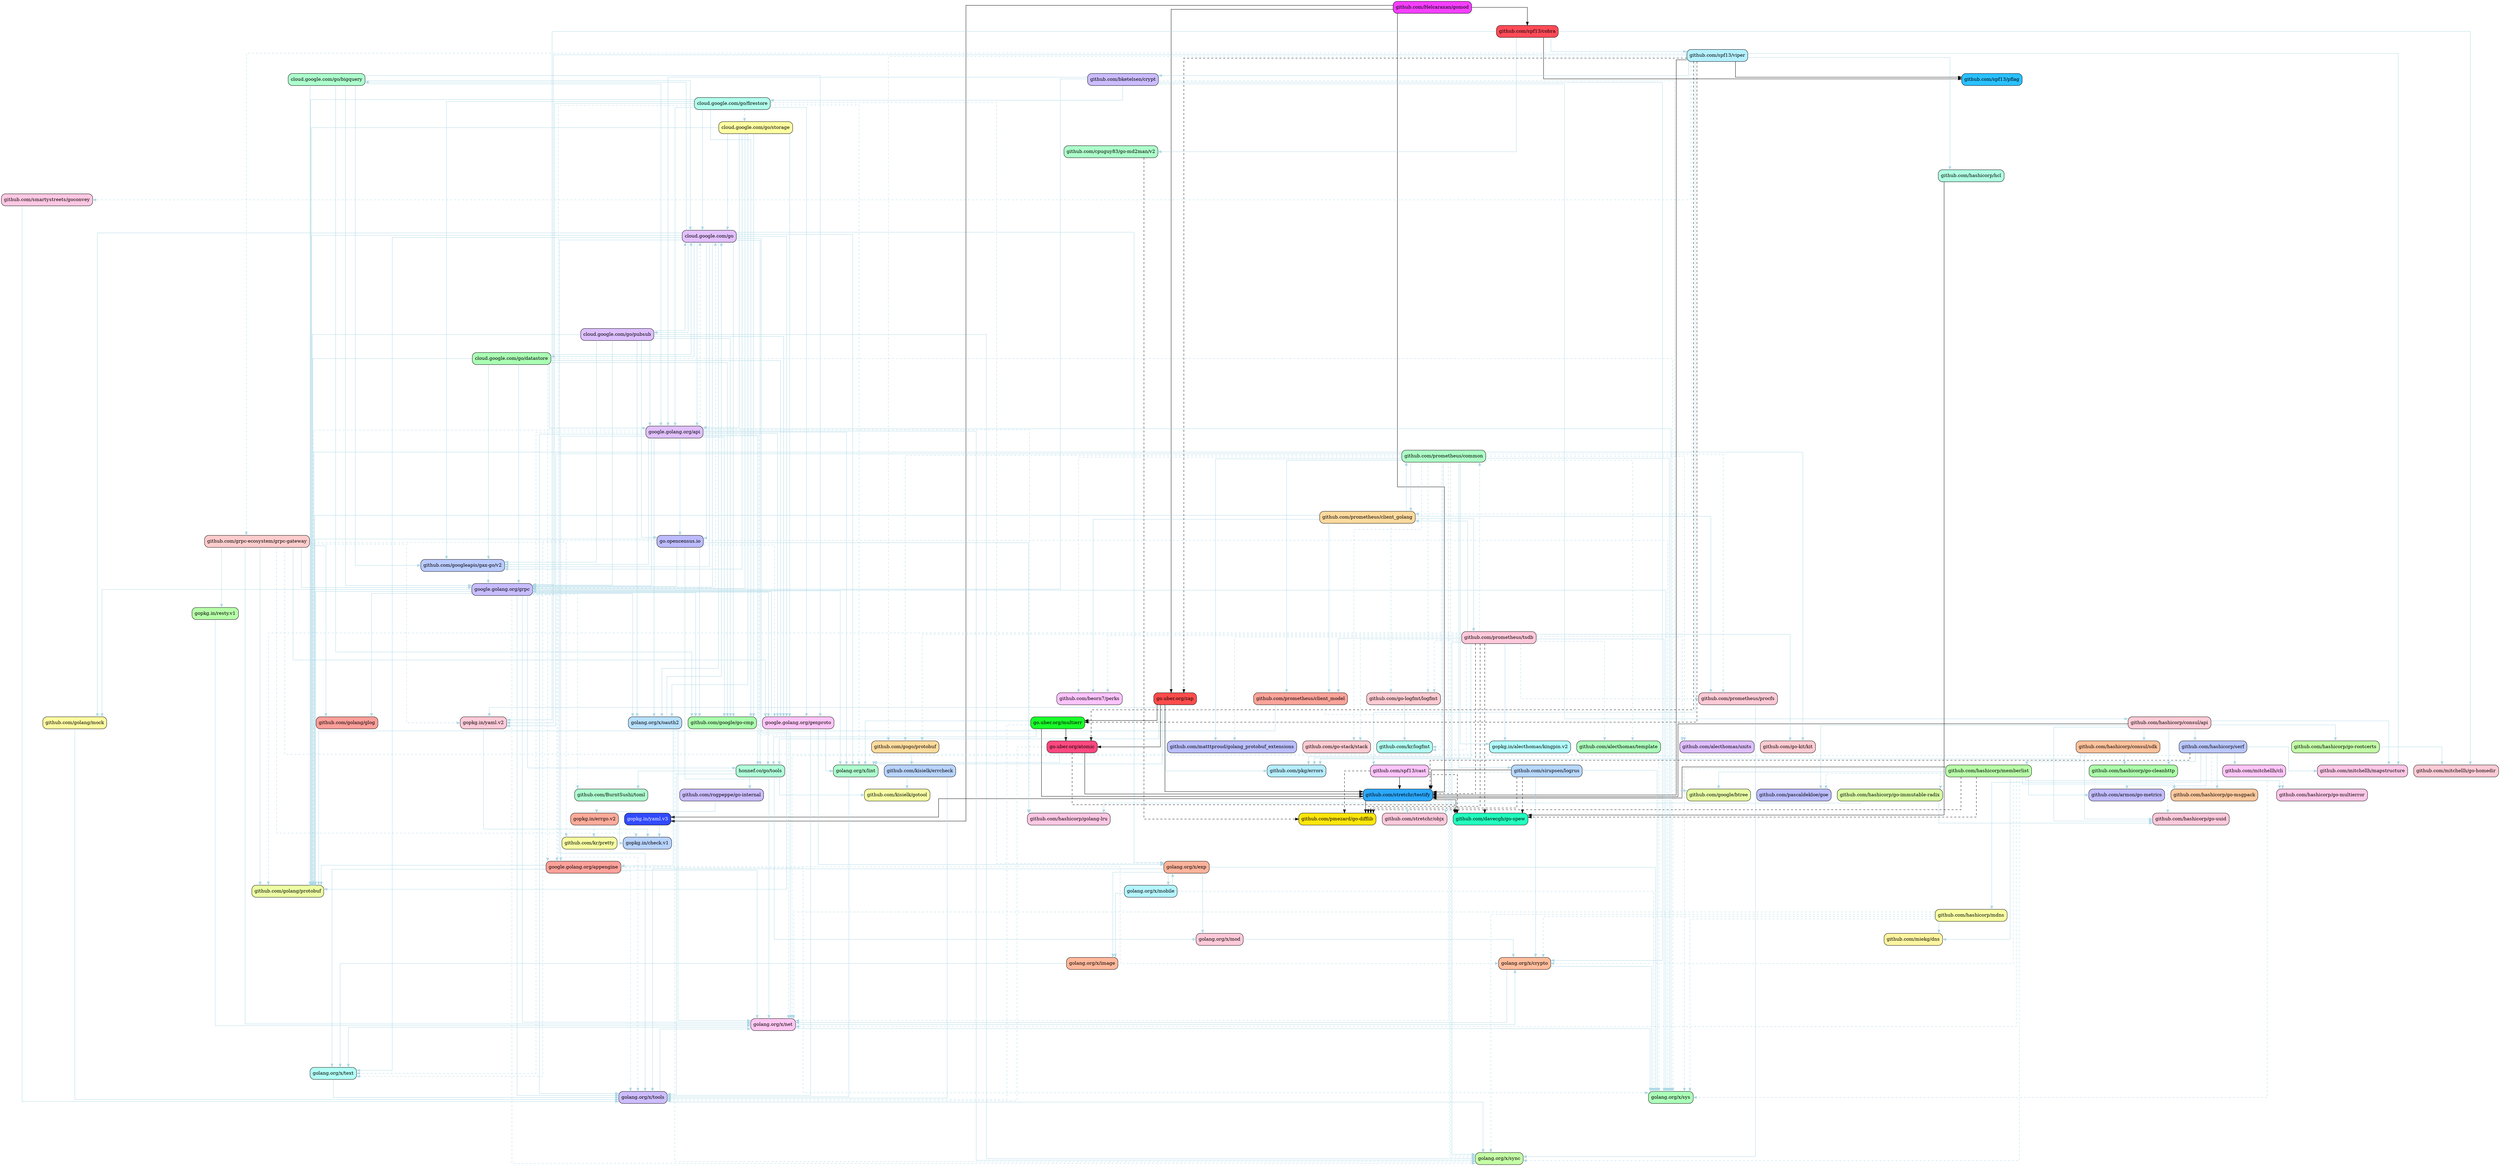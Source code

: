 strict digraph {
  node [shape=box,style="rounded,filled"]
  start=0
  splines=ortho
  "cloud.google.com/go/bigquery" [fontcolor="0.000 0.000 0.000",fillcolor="0.400 0.320 1.000"]
  "cloud.google.com/go/datastore" [fontcolor="0.000 0.000 0.000",fillcolor="0.353 0.329 1.000"]
  "cloud.google.com/go/firestore" [fontcolor="0.000 0.000 0.000",fillcolor="0.459 0.308 1.000"]
  "cloud.google.com/go/pubsub" [fontcolor="0.000 0.000 0.000",fillcolor="0.745 0.251 1.000"]
  "cloud.google.com/go/storage" [fontcolor="0.000 0.000 0.000",fillcolor="0.165 0.367 1.000"]
  "cloud.google.com/go" [fontcolor="0.000 0.000 0.000",fillcolor="0.761 0.248 1.000"]
  "github.com/BurntSushi/toml" [fontcolor="0.000 0.000 0.000",fillcolor="0.404 0.319 1.000"]
  "github.com/Helcaraxan/gomod" [fontcolor="0.000 0.000 0.000",fillcolor="0.824 0.753 1.000"]
  "github.com/alecthomas/template" [fontcolor="0.000 0.000 0.000",fillcolor="0.365 0.327 1.000"]
  "github.com/alecthomas/units" [fontcolor="0.000 0.000 0.000",fillcolor="0.749 0.250 1.000"]
  "github.com/armon/go-metrics" [fontcolor="0.000 0.000 0.000",fillcolor="0.678 0.264 1.000"]
  "github.com/beorn7/perks" [fontcolor="0.000 0.000 0.000",fillcolor="0.835 0.233 1.000"]
  "github.com/bketelsen/crypt" [fontcolor="0.000 0.000 0.000",fillcolor="0.702 0.260 1.000"]
  "github.com/cpuguy83/go-md2man/v2" [fontcolor="0.000 0.000 0.000",fillcolor="0.392 0.322 1.000"]
  "github.com/davecgh/go-spew" [fontcolor="0.000 0.000 0.000",fillcolor="0.451 0.865 1.000"]
  "github.com/go-kit/kit" [fontcolor="0.000 0.000 0.000",fillcolor="0.980 0.204 1.000"]
  "github.com/go-logfmt/logfmt" [fontcolor="0.000 0.000 0.000",fillcolor="0.980 0.204 1.000"]
  "github.com/go-stack/stack" [fontcolor="0.000 0.000 0.000",fillcolor="0.980 0.204 1.000"]
  "github.com/gogo/protobuf" [fontcolor="0.000 0.000 0.000",fillcolor="0.106 0.379 1.000"]
  "github.com/golang/glog" [fontcolor="0.000 0.000 0.000",fillcolor="0.008 0.398 1.000"]
  "github.com/golang/mock" [fontcolor="0.000 0.000 0.000",fillcolor="0.161 0.368 1.000"]
  "github.com/golang/protobuf" [fontcolor="0.000 0.000 0.000",fillcolor="0.200 0.360 1.000"]
  "github.com/google/btree" [fontcolor="0.000 0.000 0.000",fillcolor="0.212 0.358 1.000"]
  "github.com/google/go-cmp" [fontcolor="0.000 0.000 0.000",fillcolor="0.337 0.333 1.000"]
  "github.com/googleapis/gax-go/v2" [fontcolor="0.000 0.000 0.000",fillcolor="0.627 0.275 1.000"]
  "github.com/grpc-ecosystem/grpc-gateway" [fontcolor="0.000 0.000 0.000",fillcolor="0.996 0.201 1.000"]
  "github.com/hashicorp/consul/api" [fontcolor="0.000 0.000 0.000",fillcolor="0.965 0.207 1.000"]
  "github.com/hashicorp/consul/sdk" [fontcolor="0.000 0.000 0.000",fillcolor="0.063 0.387 1.000"]
  "github.com/hashicorp/go-cleanhttp" [fontcolor="0.000 0.000 0.000",fillcolor="0.329 0.334 1.000"]
  "github.com/hashicorp/go-immutable-radix" [fontcolor="0.000 0.000 0.000",fillcolor="0.235 0.353 1.000"]
  "github.com/hashicorp/go-msgpack" [fontcolor="0.000 0.000 0.000",fillcolor="0.075 0.385 1.000"]
  "github.com/hashicorp/go-multierror" [fontcolor="0.000 0.000 0.000",fillcolor="0.902 0.220 1.000"]
  "github.com/hashicorp/go-rootcerts" [fontcolor="0.000 0.000 0.000",fillcolor="0.282 0.344 1.000"]
  "github.com/hashicorp/go-uuid" [fontcolor="0.000 0.000 0.000",fillcolor="0.941 0.212 1.000"]
  "github.com/hashicorp/golang-lru" [fontcolor="0.000 0.000 0.000",fillcolor="0.914 0.217 1.000"]
  "github.com/hashicorp/hcl" [fontcolor="0.000 0.000 0.000",fillcolor="0.439 0.312 1.000"]
  "github.com/hashicorp/mdns" [fontcolor="0.000 0.000 0.000",fillcolor="0.180 0.364 1.000"]
  "github.com/hashicorp/memberlist" [fontcolor="0.000 0.000 0.000",fillcolor="0.302 0.340 1.000"]
  "github.com/hashicorp/serf" [fontcolor="0.000 0.000 0.000",fillcolor="0.635 0.273 1.000"]
  "github.com/kisielk/errcheck" [fontcolor="0.000 0.000 0.000",fillcolor="0.600 0.280 1.000"]
  "github.com/kisielk/gotool" [fontcolor="0.000 0.000 0.000",fillcolor="0.184 0.363 1.000"]
  "github.com/kr/logfmt" [fontcolor="0.000 0.000 0.000",fillcolor="0.471 0.306 1.000"]
  "github.com/kr/pretty" [fontcolor="0.000 0.000 0.000",fillcolor="0.180 0.364 1.000"]
  "github.com/matttproud/golang_protobuf_extensions" [fontcolor="0.000 0.000 0.000",fillcolor="0.655 0.269 1.000"]
  "github.com/miekg/dns" [fontcolor="0.000 0.000 0.000",fillcolor="0.149 0.370 1.000"]
  "github.com/mitchellh/cli" [fontcolor="0.000 0.000 0.000",fillcolor="0.859 0.228 1.000"]
  "github.com/mitchellh/go-homedir" [fontcolor="0.000 0.000 0.000",fillcolor="0.965 0.207 1.000"]
  "github.com/mitchellh/mapstructure" [fontcolor="0.000 0.000 0.000",fillcolor="0.906 0.219 1.000"]
  "github.com/pascaldekloe/goe" [fontcolor="0.000 0.000 0.000",fillcolor="0.663 0.267 1.000"]
  "github.com/pkg/errors" [fontcolor="0.000 0.000 0.000",fillcolor="0.541 0.292 1.000"]
  "github.com/pmezard/go-difflib" [fontcolor="0.000 0.000 0.000",fillcolor="0.149 0.955 1.000"]
  "github.com/prometheus/client_golang" [fontcolor="0.000 0.000 0.000",fillcolor="0.102 0.380 1.000"]
  "github.com/prometheus/client_model" [fontcolor="0.000 0.000 0.000",fillcolor="0.016 0.397 1.000"]
  "github.com/prometheus/common" [fontcolor="0.000 0.000 0.000",fillcolor="0.384 0.323 1.000"]
  "github.com/prometheus/procfs" [fontcolor="0.000 0.000 0.000",fillcolor="0.961 0.208 1.000"]
  "github.com/prometheus/tsdb" [fontcolor="0.000 0.000 0.000",fillcolor="0.945 0.211 1.000"]
  "github.com/rogpeppe/go-internal" [fontcolor="0.000 0.000 0.000",fillcolor="0.702 0.260 1.000"]
  "github.com/sirupsen/logrus" [fontcolor="0.000 0.000 0.000",fillcolor="0.592 0.282 1.000"]
  "github.com/smartystreets/goconvey" [fontcolor="0.000 0.000 0.000",fillcolor="0.918 0.216 1.000"]
  "github.com/spf13/cast" [fontcolor="0.000 0.000 0.000",fillcolor="0.843 0.231 1.000"]
  "github.com/spf13/cobra" [fontcolor="0.000 0.000 0.000",fillcolor="0.988 0.704 1.000"]
  "github.com/spf13/pflag" [fontcolor="0.000 0.000 0.000",fillcolor="0.549 0.835 1.000"]
  "github.com/spf13/viper" [fontcolor="0.000 0.000 0.000",fillcolor="0.533 0.293 1.000"]
  "github.com/stretchr/objx" [fontcolor="0.000 0.000 0.000",fillcolor="0.941 0.212 1.000"]
  "github.com/stretchr/testify" [fontcolor="0.000 0.000 0.000",fillcolor="0.569 0.829 1.000"]
  "go.opencensus.io" [fontcolor="0.000 0.000 0.000",fillcolor="0.671 0.266 1.000"]
  "go.uber.org/atomic" [fontcolor="0.000 0.000 0.000",fillcolor="0.949 0.715 1.000"]
  "go.uber.org/multierr" [fontcolor="0.000 0.000 0.000",fillcolor="0.345 0.896 1.000"]
  "go.uber.org/zap" [fontcolor="0.000 0.000 0.000",fillcolor="1.000 0.700 1.000"]
  "golang.org/x/crypto" [fontcolor="0.000 0.000 0.000",fillcolor="0.055 0.389 1.000"]
  "golang.org/x/exp" [fontcolor="0.000 0.000 0.000",fillcolor="0.039 0.392 1.000"]
  "golang.org/x/image" [fontcolor="0.000 0.000 0.000",fillcolor="0.047 0.391 1.000"]
  "golang.org/x/lint" [fontcolor="0.000 0.000 0.000",fillcolor="0.400 0.320 1.000"]
  "golang.org/x/mobile" [fontcolor="0.000 0.000 0.000",fillcolor="0.522 0.296 1.000"]
  "golang.org/x/mod" [fontcolor="0.000 0.000 0.000",fillcolor="0.949 0.210 1.000"]
  "golang.org/x/net" [fontcolor="0.000 0.000 0.000",fillcolor="0.871 0.226 1.000"]
  "golang.org/x/oauth2" [fontcolor="0.000 0.000 0.000",fillcolor="0.573 0.285 1.000"]
  "golang.org/x/sync" [fontcolor="0.000 0.000 0.000",fillcolor="0.278 0.344 1.000"]
  "golang.org/x/sys" [fontcolor="0.000 0.000 0.000",fillcolor="0.361 0.328 1.000"]
  "golang.org/x/text" [fontcolor="0.000 0.000 0.000",fillcolor="0.478 0.304 1.000"]
  "golang.org/x/tools" [fontcolor="0.000 0.000 0.000",fillcolor="0.706 0.259 1.000"]
  "google.golang.org/api" [fontcolor="0.000 0.000 0.000",fillcolor="0.753 0.249 1.000"]
  "google.golang.org/appengine" [fontcolor="0.000 0.000 0.000",fillcolor="0.012 0.398 1.000"]
  "google.golang.org/genproto" [fontcolor="0.000 0.000 0.000",fillcolor="0.855 0.229 1.000"]
  "google.golang.org/grpc" [fontcolor="0.000 0.000 0.000",fillcolor="0.694 0.261 1.000"]
  "gopkg.in/alecthomas/kingpin.v2" [fontcolor="0.000 0.000 0.000",fillcolor="0.498 0.300 1.000"]
  "gopkg.in/check.v1" [fontcolor="0.000 0.000 0.000",fillcolor="0.604 0.279 1.000"]
  "gopkg.in/errgo.v2" [fontcolor="0.000 0.000 0.000",fillcolor="0.027 0.395 1.000"]
  "gopkg.in/resty.v1" [fontcolor="0.000 0.000 0.000",fillcolor="0.306 0.339 1.000"]
  "gopkg.in/yaml.v2" [fontcolor="0.000 0.000 0.000",fillcolor="0.957 0.209 1.000"]
  "gopkg.in/yaml.v3" [fontcolor="0.000 0.000 1.000",fillcolor="0.647 0.806 1.000"]
  "honnef.co/go/tools" [fontcolor="0.000 0.000 0.000",fillcolor="0.420 0.316 1.000"]
  "cloud.google.com/go" -> "cloud.google.com/go/bigquery" [minlen=7,color=lightblue]
  "cloud.google.com/go" -> "cloud.google.com/go/datastore" [minlen=7,color=lightblue]
  "cloud.google.com/go" -> "cloud.google.com/go/pubsub" [minlen=7,color=lightblue]
  "cloud.google.com/go" -> "github.com/golang/mock" [minlen=7,color=lightblue]
  "cloud.google.com/go" -> "github.com/golang/protobuf" [minlen=5,color=lightblue]
  "cloud.google.com/go" -> "github.com/google/go-cmp" [minlen=7,color=lightblue]
  "cloud.google.com/go" -> "github.com/googleapis/gax-go/v2" [minlen=7,color=lightblue]
  "cloud.google.com/go" -> "go.opencensus.io" [minlen=6,color=lightblue]
  "cloud.google.com/go" -> "golang.org/x/exp" [minlen=8,color=lightblue]
  "cloud.google.com/go" -> "golang.org/x/lint" [minlen=6,color=lightblue]
  "cloud.google.com/go" -> "golang.org/x/net" [minlen=6,color=lightblue]
  "cloud.google.com/go" -> "golang.org/x/oauth2" [minlen=6,color=lightblue]
  "cloud.google.com/go" -> "golang.org/x/text" [minlen=5,color=lightblue]
  "cloud.google.com/go" -> "golang.org/x/tools" [minlen=7,color=lightblue]
  "cloud.google.com/go" -> "google.golang.org/api" [minlen=6,color=lightblue]
  "cloud.google.com/go" -> "google.golang.org/genproto" [minlen=7,color=lightblue]
  "cloud.google.com/go" -> "google.golang.org/grpc" [minlen=6,color=lightblue]
  "cloud.google.com/go" -> "honnef.co/go/tools" [minlen=6,color=lightblue]
  "cloud.google.com/go/bigquery" -> "cloud.google.com/go" [minlen=5,color=lightblue]
  "cloud.google.com/go/bigquery" -> "github.com/golang/protobuf" [minlen=6,color=lightblue]
  "cloud.google.com/go/bigquery" -> "github.com/google/go-cmp" [minlen=6,color=lightblue]
  "cloud.google.com/go/bigquery" -> "github.com/googleapis/gax-go/v2" [minlen=6,color=lightblue]
  "cloud.google.com/go/bigquery" -> "google.golang.org/api" [minlen=5,color=lightblue]
  "cloud.google.com/go/bigquery" -> "google.golang.org/genproto" [minlen=6,color=lightblue]
  "cloud.google.com/go/bigquery" -> "google.golang.org/grpc" [minlen=5,color=lightblue]
  "cloud.google.com/go/datastore" -> "cloud.google.com/go" [minlen=5,color=lightblue]
  "cloud.google.com/go/datastore" -> "github.com/golang/protobuf" [minlen=6,color=lightblue]
  "cloud.google.com/go/datastore" -> "github.com/google/go-cmp" [minlen=6,color=lightblue]
  "cloud.google.com/go/datastore" -> "github.com/googleapis/gax-go/v2" [minlen=6,color=lightblue]
  "cloud.google.com/go/datastore" -> "golang.org/x/sys" [minlen=8,style=dashed,color=lightblue]
  "cloud.google.com/go/datastore" -> "google.golang.org/api" [minlen=5,color=lightblue]
  "cloud.google.com/go/datastore" -> "google.golang.org/appengine" [minlen=7,style=dashed,color=lightblue]
  "cloud.google.com/go/datastore" -> "google.golang.org/genproto" [minlen=6,color=lightblue]
  "cloud.google.com/go/datastore" -> "google.golang.org/grpc" [minlen=5,color=lightblue]
  "cloud.google.com/go/firestore" -> "cloud.google.com/go" [minlen=6,color=lightblue]
  "cloud.google.com/go/firestore" -> "cloud.google.com/go/storage" [style=dashed,color=lightblue]
  "cloud.google.com/go/firestore" -> "github.com/golang/protobuf" [minlen=6,color=lightblue]
  "cloud.google.com/go/firestore" -> "github.com/google/go-cmp" [minlen=6,color=lightblue]
  "cloud.google.com/go/firestore" -> "github.com/googleapis/gax-go/v2" [minlen=6,color=lightblue]
  "cloud.google.com/go/firestore" -> "golang.org/x/exp" [minlen=7,style=dashed,color=lightblue]
  "cloud.google.com/go/firestore" -> "golang.org/x/lint" [minlen=5,style=dashed,color=lightblue]
  "cloud.google.com/go/firestore" -> "golang.org/x/tools" [minlen=8,style=dashed,color=lightblue]
  "cloud.google.com/go/firestore" -> "google.golang.org/api" [minlen=5,color=lightblue]
  "cloud.google.com/go/firestore" -> "google.golang.org/genproto" [minlen=6,color=lightblue]
  "cloud.google.com/go/firestore" -> "google.golang.org/grpc" [minlen=5,color=lightblue]
  "cloud.google.com/go/pubsub" -> "cloud.google.com/go" [minlen=5,color=lightblue]
  "cloud.google.com/go/pubsub" -> "github.com/golang/protobuf" [minlen=6,color=lightblue]
  "cloud.google.com/go/pubsub" -> "github.com/google/go-cmp" [minlen=7,color=lightblue]
  "cloud.google.com/go/pubsub" -> "github.com/googleapis/gax-go/v2" [minlen=7,color=lightblue]
  "cloud.google.com/go/pubsub" -> "go.opencensus.io" [minlen=6,color=lightblue]
  "cloud.google.com/go/pubsub" -> "golang.org/x/oauth2" [minlen=7,color=lightblue]
  "cloud.google.com/go/pubsub" -> "golang.org/x/sync" [minlen=6,color=lightblue]
  "cloud.google.com/go/pubsub" -> "google.golang.org/api" [minlen=6,color=lightblue]
  "cloud.google.com/go/pubsub" -> "google.golang.org/genproto" [minlen=7,color=lightblue]
  "cloud.google.com/go/pubsub" -> "google.golang.org/grpc" [minlen=6,color=lightblue]
  "cloud.google.com/go/storage" -> "cloud.google.com/go" [minlen=5,color=lightblue]
  "cloud.google.com/go/storage" -> "github.com/golang/protobuf" [minlen=6,color=lightblue]
  "cloud.google.com/go/storage" -> "github.com/google/go-cmp" [minlen=7,color=lightblue]
  "cloud.google.com/go/storage" -> "github.com/googleapis/gax-go/v2" [minlen=6,color=lightblue]
  "cloud.google.com/go/storage" -> "golang.org/x/oauth2" [minlen=7,color=lightblue]
  "cloud.google.com/go/storage" -> "google.golang.org/api" [minlen=5,color=lightblue]
  "cloud.google.com/go/storage" -> "google.golang.org/genproto" [minlen=7,color=lightblue]
  "cloud.google.com/go/storage" -> "google.golang.org/grpc" [minlen=6,color=lightblue]
  "github.com/Helcaraxan/gomod" -> "github.com/spf13/cobra"
  "github.com/Helcaraxan/gomod" -> "github.com/stretchr/testify" [minlen=4]
  "github.com/Helcaraxan/gomod" -> "go.uber.org/zap" [minlen=3]
  "github.com/Helcaraxan/gomod" -> "gopkg.in/yaml.v3" [minlen=5]
  "github.com/bketelsen/crypt" -> "cloud.google.com/go/firestore" [color=lightblue]
  "github.com/bketelsen/crypt" -> "github.com/google/btree" [minlen=4,style=dashed,color=lightblue]
  "github.com/bketelsen/crypt" -> "github.com/hashicorp/consul/api" [color=lightblue]
  "github.com/bketelsen/crypt" -> "golang.org/x/crypto" [minlen=8,color=lightblue]
  "github.com/bketelsen/crypt" -> "google.golang.org/api" [minlen=4,color=lightblue]
  "github.com/bketelsen/crypt" -> "google.golang.org/grpc" [minlen=5,color=lightblue]
  "github.com/cpuguy83/go-md2man/v2" -> "github.com/pmezard/go-difflib" [style=dashed]
  "github.com/go-logfmt/logfmt" -> "github.com/kr/logfmt" [color=lightblue]
  "github.com/gogo/protobuf" -> "github.com/kisielk/errcheck" [color=lightblue]
  "github.com/golang/mock" -> "golang.org/x/tools" [color=lightblue]
  "github.com/googleapis/gax-go/v2" -> "google.golang.org/grpc" [color=lightblue]
  "github.com/grpc-ecosystem/grpc-gateway" -> "github.com/golang/glog" [minlen=3,color=lightblue]
  "github.com/grpc-ecosystem/grpc-gateway" -> "github.com/golang/protobuf" [minlen=3,color=lightblue]
  "github.com/grpc-ecosystem/grpc-gateway" -> "github.com/kr/pretty" [minlen=6,style=dashed,color=lightblue]
  "github.com/grpc-ecosystem/grpc-gateway" -> "golang.org/x/net" [minlen=3,color=lightblue]
  "github.com/grpc-ecosystem/grpc-gateway" -> "golang.org/x/sys" [minlen=3,style=dashed,color=lightblue]
  "github.com/grpc-ecosystem/grpc-gateway" -> "google.golang.org/genproto" [minlen=2,color=lightblue]
  "github.com/grpc-ecosystem/grpc-gateway" -> "google.golang.org/grpc" [minlen=2,color=lightblue]
  "github.com/grpc-ecosystem/grpc-gateway" -> "gopkg.in/check.v1" [minlen=6,style=dashed,color=lightblue]
  "github.com/grpc-ecosystem/grpc-gateway" -> "gopkg.in/resty.v1" [color=lightblue]
  "github.com/grpc-ecosystem/grpc-gateway" -> "gopkg.in/yaml.v2" [style=dashed,color=lightblue]
  "github.com/hashicorp/consul/api" -> "github.com/hashicorp/consul/sdk" [color=lightblue]
  "github.com/hashicorp/consul/api" -> "github.com/hashicorp/go-cleanhttp" [minlen=2,color=lightblue]
  "github.com/hashicorp/consul/api" -> "github.com/hashicorp/go-rootcerts" [color=lightblue]
  "github.com/hashicorp/consul/api" -> "github.com/hashicorp/go-uuid" [minlen=2,color=lightblue]
  "github.com/hashicorp/consul/api" -> "github.com/hashicorp/serf" [color=lightblue]
  "github.com/hashicorp/consul/api" -> "github.com/mitchellh/mapstructure" [minlen=2,color=lightblue]
  "github.com/hashicorp/consul/api" -> "github.com/pascaldekloe/goe" [minlen=3,color=lightblue]
  "github.com/hashicorp/consul/api" -> "github.com/stretchr/testify" [minlen=2]
  "github.com/hashicorp/consul/sdk" -> "github.com/hashicorp/go-cleanhttp" [color=lightblue]
  "github.com/hashicorp/consul/sdk" -> "github.com/hashicorp/go-uuid" [color=lightblue]
  "github.com/hashicorp/consul/sdk" -> "github.com/pkg/errors" [color=lightblue]
  "github.com/hashicorp/go-immutable-radix" -> "github.com/hashicorp/go-uuid" [color=lightblue]
  "github.com/hashicorp/go-immutable-radix" -> "github.com/hashicorp/golang-lru" [color=lightblue]
  "github.com/hashicorp/go-rootcerts" -> "github.com/mitchellh/go-homedir" [color=lightblue]
  "github.com/hashicorp/hcl" -> "github.com/davecgh/go-spew"
  "github.com/hashicorp/mdns" -> "github.com/miekg/dns" [color=lightblue]
  "github.com/hashicorp/mdns" -> "golang.org/x/crypto" [minlen=2,style=dashed,color=lightblue]
  "github.com/hashicorp/mdns" -> "golang.org/x/net" [minlen=2,style=dashed,color=lightblue]
  "github.com/hashicorp/mdns" -> "golang.org/x/sync" [minlen=5,style=dashed,color=lightblue]
  "github.com/hashicorp/mdns" -> "golang.org/x/sys" [minlen=3,style=dashed,color=lightblue]
  "github.com/hashicorp/memberlist" -> "github.com/armon/go-metrics" [color=lightblue]
  "github.com/hashicorp/memberlist" -> "github.com/davecgh/go-spew" [minlen=2,style=dashed]
  "github.com/hashicorp/memberlist" -> "github.com/google/btree" [color=lightblue]
  "github.com/hashicorp/memberlist" -> "github.com/hashicorp/go-immutable-radix" [style=dashed,color=lightblue]
  "github.com/hashicorp/memberlist" -> "github.com/hashicorp/go-msgpack" [color=lightblue]
  "github.com/hashicorp/memberlist" -> "github.com/hashicorp/go-multierror" [color=lightblue]
  "github.com/hashicorp/memberlist" -> "github.com/miekg/dns" [color=lightblue]
  "github.com/hashicorp/memberlist" -> "github.com/pascaldekloe/goe" [style=dashed,color=lightblue]
  "github.com/hashicorp/memberlist" -> "github.com/pmezard/go-difflib" [minlen=2,style=dashed]
  "github.com/hashicorp/memberlist" -> "github.com/stretchr/testify"
  "github.com/hashicorp/memberlist" -> "golang.org/x/crypto" [minlen=2,style=dashed,color=lightblue]
  "github.com/hashicorp/memberlist" -> "golang.org/x/net" [minlen=2,style=dashed,color=lightblue]
  "github.com/hashicorp/memberlist" -> "golang.org/x/sync" [minlen=5,style=dashed,color=lightblue]
  "github.com/hashicorp/memberlist" -> "golang.org/x/sys" [minlen=3,style=dashed,color=lightblue]
  "github.com/hashicorp/serf" -> "github.com/armon/go-metrics" [minlen=2,color=lightblue]
  "github.com/hashicorp/serf" -> "github.com/hashicorp/go-msgpack" [minlen=2,color=lightblue]
  "github.com/hashicorp/serf" -> "github.com/hashicorp/go-uuid" [minlen=3,style=dashed,color=lightblue]
  "github.com/hashicorp/serf" -> "github.com/hashicorp/mdns" [color=lightblue]
  "github.com/hashicorp/serf" -> "github.com/hashicorp/memberlist" [color=lightblue]
  "github.com/hashicorp/serf" -> "github.com/mitchellh/cli" [color=lightblue]
  "github.com/hashicorp/serf" -> "github.com/mitchellh/mapstructure" [color=lightblue]
  "github.com/hashicorp/serf" -> "github.com/stretchr/testify" [minlen=2,style=dashed]
  "github.com/hashicorp/serf" -> "golang.org/x/net" [minlen=3,style=dashed,color=lightblue]
  "github.com/kisielk/errcheck" -> "github.com/kisielk/gotool" [color=lightblue]
  "github.com/kisielk/errcheck" -> "golang.org/x/tools" [color=lightblue]
  "github.com/mitchellh/cli" -> "github.com/hashicorp/go-multierror" [style=dashed,color=lightblue]
  "github.com/mitchellh/cli" -> "golang.org/x/sys" [style=dashed,color=lightblue]
  "github.com/prometheus/client_golang" -> "github.com/beorn7/perks" [minlen=3,color=lightblue]
  "github.com/prometheus/client_golang" -> "github.com/go-logfmt/logfmt" [minlen=3,style=dashed,color=lightblue]
  "github.com/prometheus/client_golang" -> "github.com/golang/protobuf" [minlen=3,color=lightblue]
  "github.com/prometheus/client_golang" -> "github.com/prometheus/client_model" [minlen=3,color=lightblue]
  "github.com/prometheus/client_golang" -> "github.com/prometheus/common" [minlen=4,color=lightblue]
  "github.com/prometheus/client_golang" -> "github.com/prometheus/procfs" [minlen=3,color=lightblue]
  "github.com/prometheus/client_golang" -> "github.com/prometheus/tsdb" [minlen=5,color=lightblue]
  "github.com/prometheus/client_model" -> "github.com/golang/protobuf" [color=lightblue]
  "github.com/prometheus/client_model" -> "golang.org/x/sync" [style=dashed,color=lightblue]
  "github.com/prometheus/common" -> "github.com/alecthomas/template" [minlen=4,style=dashed,color=lightblue]
  "github.com/prometheus/common" -> "github.com/alecthomas/units" [minlen=4,style=dashed,color=lightblue]
  "github.com/prometheus/common" -> "github.com/beorn7/perks" [minlen=4,style=dashed,color=lightblue]
  "github.com/prometheus/common" -> "github.com/go-kit/kit" [minlen=4,color=lightblue]
  "github.com/prometheus/common" -> "github.com/go-logfmt/logfmt" [minlen=4,style=dashed,color=lightblue]
  "github.com/prometheus/common" -> "github.com/go-stack/stack" [minlen=4,style=dashed,color=lightblue]
  "github.com/prometheus/common" -> "github.com/gogo/protobuf" [minlen=4,style=dashed,color=lightblue]
  "github.com/prometheus/common" -> "github.com/golang/protobuf" [minlen=4,color=lightblue]
  "github.com/prometheus/common" -> "github.com/kr/logfmt" [minlen=4,style=dashed,color=lightblue]
  "github.com/prometheus/common" -> "github.com/matttproud/golang_protobuf_extensions" [minlen=4,color=lightblue]
  "github.com/prometheus/common" -> "github.com/pkg/errors" [minlen=7,color=lightblue]
  "github.com/prometheus/common" -> "github.com/prometheus/client_golang" [color=lightblue]
  "github.com/prometheus/common" -> "github.com/prometheus/client_model" [minlen=4,color=lightblue]
  "github.com/prometheus/common" -> "github.com/prometheus/procfs" [minlen=4,style=dashed,color=lightblue]
  "github.com/prometheus/common" -> "github.com/sirupsen/logrus" [minlen=6,color=lightblue]
  "github.com/prometheus/common" -> "golang.org/x/net" [minlen=7,style=dashed,color=lightblue]
  "github.com/prometheus/common" -> "golang.org/x/sync" [minlen=7,style=dashed,color=lightblue]
  "github.com/prometheus/common" -> "golang.org/x/sys" [minlen=8,color=lightblue]
  "github.com/prometheus/common" -> "gopkg.in/alecthomas/kingpin.v2" [minlen=4,color=lightblue]
  "github.com/prometheus/common" -> "gopkg.in/yaml.v2" [minlen=6,color=lightblue]
  "github.com/prometheus/procfs" -> "golang.org/x/sync" [color=lightblue]
  "github.com/prometheus/tsdb" -> "github.com/alecthomas/template" [minlen=6,style=dashed,color=lightblue]
  "github.com/prometheus/tsdb" -> "github.com/alecthomas/units" [minlen=6,style=dashed,color=lightblue]
  "github.com/prometheus/tsdb" -> "github.com/beorn7/perks" [minlen=4,style=dashed,color=lightblue]
  "github.com/prometheus/tsdb" -> "github.com/davecgh/go-spew" [minlen=6,style=dashed]
  "github.com/prometheus/tsdb" -> "github.com/go-kit/kit" [minlen=6,color=lightblue]
  "github.com/prometheus/tsdb" -> "github.com/go-logfmt/logfmt" [minlen=4,style=dashed,color=lightblue]
  "github.com/prometheus/tsdb" -> "github.com/go-stack/stack" [minlen=6,style=dashed,color=lightblue]
  "github.com/prometheus/tsdb" -> "github.com/gogo/protobuf" [minlen=6,style=dashed,color=lightblue]
  "github.com/prometheus/tsdb" -> "github.com/golang/protobuf" [minlen=4,style=dashed,color=lightblue]
  "github.com/prometheus/tsdb" -> "github.com/kr/logfmt" [minlen=6,style=dashed,color=lightblue]
  "github.com/prometheus/tsdb" -> "github.com/matttproud/golang_protobuf_extensions" [minlen=6,style=dashed,color=lightblue]
  "github.com/prometheus/tsdb" -> "github.com/pkg/errors" [minlen=7,color=lightblue]
  "github.com/prometheus/tsdb" -> "github.com/pmezard/go-difflib" [minlen=6,style=dashed]
  "github.com/prometheus/tsdb" -> "github.com/prometheus/client_golang" [minlen=3,color=lightblue]
  "github.com/prometheus/tsdb" -> "github.com/prometheus/client_model" [minlen=4,color=lightblue]
  "github.com/prometheus/tsdb" -> "github.com/prometheus/common" [minlen=5,style=dashed,color=lightblue]
  "github.com/prometheus/tsdb" -> "github.com/prometheus/procfs" [minlen=4,style=dashed,color=lightblue]
  "github.com/prometheus/tsdb" -> "github.com/stretchr/testify" [minlen=8,style=dashed]
  "github.com/prometheus/tsdb" -> "golang.org/x/sync" [minlen=9,color=lightblue]
  "github.com/prometheus/tsdb" -> "golang.org/x/sys" [minlen=10,color=lightblue]
  "github.com/prometheus/tsdb" -> "gopkg.in/alecthomas/kingpin.v2" [minlen=6,color=lightblue]
  "github.com/rogpeppe/go-internal" -> "gopkg.in/errgo.v2" [color=lightblue]
  "github.com/sirupsen/logrus" -> "github.com/davecgh/go-spew" [minlen=2,style=dashed]
  "github.com/sirupsen/logrus" -> "github.com/pmezard/go-difflib" [minlen=2,style=dashed]
  "github.com/sirupsen/logrus" -> "github.com/stretchr/objx" [minlen=2,style=dashed,color=lightblue]
  "github.com/sirupsen/logrus" -> "github.com/stretchr/testify"
  "github.com/sirupsen/logrus" -> "golang.org/x/crypto" [color=lightblue]
  "github.com/sirupsen/logrus" -> "golang.org/x/sys" [minlen=3,color=lightblue]
  "github.com/smartystreets/goconvey" -> "golang.org/x/tools" [color=lightblue]
  "github.com/spf13/cast" -> "github.com/davecgh/go-spew" [minlen=2,style=dashed]
  "github.com/spf13/cast" -> "github.com/pmezard/go-difflib" [minlen=2,style=dashed]
  "github.com/spf13/cast" -> "github.com/stretchr/testify"
  "github.com/spf13/cobra" -> "github.com/cpuguy83/go-md2man/v2" [color=lightblue]
  "github.com/spf13/cobra" -> "github.com/mitchellh/go-homedir" [minlen=5,color=lightblue]
  "github.com/spf13/cobra" -> "github.com/spf13/pflag" [minlen=2]
  "github.com/spf13/cobra" -> "github.com/spf13/viper" [color=lightblue]
  "github.com/spf13/cobra" -> "gopkg.in/yaml.v2" [minlen=3,color=lightblue]
  "github.com/spf13/viper" -> "github.com/bketelsen/crypt" [color=lightblue]
  "github.com/spf13/viper" -> "github.com/gogo/protobuf" [minlen=4,style=dashed,color=lightblue]
  "github.com/spf13/viper" -> "github.com/grpc-ecosystem/grpc-gateway" [style=dashed,color=lightblue]
  "github.com/spf13/viper" -> "github.com/hashicorp/hcl" [color=lightblue]
  "github.com/spf13/viper" -> "github.com/mitchellh/mapstructure" [minlen=4,color=lightblue]
  "github.com/spf13/viper" -> "github.com/prometheus/client_golang" [style=dashed,color=lightblue]
  "github.com/spf13/viper" -> "github.com/smartystreets/goconvey" [style=dashed,color=lightblue]
  "github.com/spf13/viper" -> "github.com/spf13/cast" [color=lightblue]
  "github.com/spf13/viper" -> "github.com/spf13/pflag"
  "github.com/spf13/viper" -> "github.com/stretchr/testify" [minlen=8]
  "github.com/spf13/viper" -> "go.uber.org/atomic" [minlen=3,style=dashed]
  "github.com/spf13/viper" -> "go.uber.org/multierr" [minlen=2,style=dashed]
  "github.com/spf13/viper" -> "go.uber.org/zap" [style=dashed]
  "github.com/spf13/viper" -> "gopkg.in/yaml.v2" [minlen=6,color=lightblue]
  "github.com/stretchr/testify" -> "github.com/davecgh/go-spew"
  "github.com/stretchr/testify" -> "github.com/pmezard/go-difflib"
  "github.com/stretchr/testify" -> "github.com/stretchr/objx" [color=lightblue]
  "github.com/stretchr/testify" -> "gopkg.in/yaml.v3"
  "go.opencensus.io" -> "github.com/golang/protobuf" [minlen=3,color=lightblue]
  "go.opencensus.io" -> "github.com/google/go-cmp" [minlen=3,color=lightblue]
  "go.opencensus.io" -> "github.com/hashicorp/golang-lru" [minlen=6,color=lightblue]
  "go.opencensus.io" -> "golang.org/x/net" [minlen=3,color=lightblue]
  "go.opencensus.io" -> "golang.org/x/sys" [minlen=4,style=dashed,color=lightblue]
  "go.opencensus.io" -> "golang.org/x/text" [minlen=4,style=dashed,color=lightblue]
  "go.opencensus.io" -> "google.golang.org/genproto" [minlen=2,style=dashed,color=lightblue]
  "go.opencensus.io" -> "google.golang.org/grpc" [minlen=2,color=lightblue]
  "go.uber.org/atomic" -> "github.com/davecgh/go-spew" [minlen=2,style=dashed]
  "go.uber.org/atomic" -> "github.com/stretchr/testify"
  "go.uber.org/atomic" -> "golang.org/x/lint" [color=lightblue]
  "go.uber.org/atomic" -> "golang.org/x/tools" [minlen=2,style=dashed,color=lightblue]
  "go.uber.org/multierr" -> "github.com/stretchr/testify" [minlen=2]
  "go.uber.org/multierr" -> "go.uber.org/atomic"
  "go.uber.org/multierr" -> "golang.org/x/lint" [minlen=2,color=lightblue]
  "go.uber.org/multierr" -> "golang.org/x/tools" [minlen=3,style=dashed,color=lightblue]
  "go.uber.org/multierr" -> "honnef.co/go/tools" [color=lightblue]
  "go.uber.org/zap" -> "github.com/pkg/errors" [color=lightblue]
  "go.uber.org/zap" -> "github.com/stretchr/testify" [minlen=2]
  "go.uber.org/zap" -> "go.uber.org/atomic" [minlen=2]
  "go.uber.org/zap" -> "go.uber.org/multierr"
  "go.uber.org/zap" -> "golang.org/x/lint" [minlen=2,color=lightblue]
  "go.uber.org/zap" -> "gopkg.in/yaml.v2" [color=lightblue]
  "go.uber.org/zap" -> "honnef.co/go/tools" [minlen=2,color=lightblue]
  "golang.org/x/crypto" -> "golang.org/x/net" [color=lightblue]
  "golang.org/x/crypto" -> "golang.org/x/sys" [minlen=2,color=lightblue]
  "golang.org/x/exp" -> "golang.org/x/image" [minlen=2,color=lightblue]
  "golang.org/x/exp" -> "golang.org/x/mobile" [color=lightblue]
  "golang.org/x/exp" -> "golang.org/x/mod" [minlen=3,color=lightblue]
  "golang.org/x/exp" -> "golang.org/x/sys" [minlen=6,color=lightblue]
  "golang.org/x/exp" -> "golang.org/x/tools" [minlen=5,color=lightblue]
  "golang.org/x/image" -> "golang.org/x/text" [color=lightblue]
  "golang.org/x/lint" -> "golang.org/x/tools" [color=lightblue]
  "golang.org/x/mobile" -> "golang.org/x/exp" [color=lightblue]
  "golang.org/x/mobile" -> "golang.org/x/image" [minlen=3,color=lightblue]
  "golang.org/x/mobile" -> "golang.org/x/sys" [minlen=7,style=dashed,color=lightblue]
  "golang.org/x/mod" -> "golang.org/x/crypto" [color=lightblue]
  "golang.org/x/net" -> "golang.org/x/crypto" [minlen=4,color=lightblue]
  "golang.org/x/net" -> "golang.org/x/sys" [minlen=4,color=lightblue]
  "golang.org/x/net" -> "golang.org/x/text" [minlen=3,color=lightblue]
  "golang.org/x/oauth2" -> "cloud.google.com/go" [color=lightblue]
  "golang.org/x/oauth2" -> "golang.org/x/net" [minlen=7,color=lightblue]
  "golang.org/x/oauth2" -> "golang.org/x/sync" [minlen=5,style=dashed,color=lightblue]
  "golang.org/x/oauth2" -> "google.golang.org/appengine" [minlen=6,color=lightblue]
  "golang.org/x/text" -> "golang.org/x/tools" [color=lightblue]
  "golang.org/x/tools" -> "golang.org/x/net" [color=lightblue]
  "golang.org/x/tools" -> "golang.org/x/sync" [minlen=4,color=lightblue]
  "google.golang.org/api" -> "cloud.google.com/go" [minlen=4,style=dashed,color=lightblue]
  "google.golang.org/api" -> "github.com/golang/protobuf" [minlen=6,style=dashed,color=lightblue]
  "google.golang.org/api" -> "github.com/google/go-cmp" [minlen=7,color=lightblue]
  "google.golang.org/api" -> "github.com/googleapis/gax-go/v2" [minlen=7,color=lightblue]
  "google.golang.org/api" -> "github.com/hashicorp/golang-lru" [minlen=7,style=dashed,color=lightblue]
  "google.golang.org/api" -> "go.opencensus.io" [minlen=6,color=lightblue]
  "google.golang.org/api" -> "golang.org/x/lint" [minlen=6,color=lightblue]
  "google.golang.org/api" -> "golang.org/x/net" [minlen=7,style=dashed,color=lightblue]
  "google.golang.org/api" -> "golang.org/x/oauth2" [minlen=7,color=lightblue]
  "google.golang.org/api" -> "golang.org/x/sync" [minlen=7,color=lightblue]
  "google.golang.org/api" -> "golang.org/x/sys" [minlen=8,color=lightblue]
  "google.golang.org/api" -> "golang.org/x/text" [minlen=6,style=dashed,color=lightblue]
  "google.golang.org/api" -> "golang.org/x/tools" [minlen=8,color=lightblue]
  "google.golang.org/api" -> "google.golang.org/appengine" [minlen=7,color=lightblue]
  "google.golang.org/api" -> "google.golang.org/genproto" [minlen=7,color=lightblue]
  "google.golang.org/api" -> "google.golang.org/grpc" [minlen=6,color=lightblue]
  "google.golang.org/api" -> "honnef.co/go/tools" [minlen=6,color=lightblue]
  "google.golang.org/appengine" -> "github.com/golang/protobuf" [color=lightblue]
  "google.golang.org/appengine" -> "golang.org/x/crypto" [minlen=4,style=dashed,color=lightblue]
  "google.golang.org/appengine" -> "golang.org/x/net" [minlen=3,color=lightblue]
  "google.golang.org/appengine" -> "golang.org/x/sys" [minlen=4,style=dashed,color=lightblue]
  "google.golang.org/appengine" -> "golang.org/x/text" [minlen=3,color=lightblue]
  "google.golang.org/appengine" -> "golang.org/x/tools" [minlen=4,style=dashed,color=lightblue]
  "google.golang.org/genproto" -> "github.com/golang/protobuf" [minlen=2,color=lightblue]
  "google.golang.org/genproto" -> "golang.org/x/exp" [minlen=3,color=lightblue]
  "google.golang.org/genproto" -> "golang.org/x/lint" [minlen=2,color=lightblue]
  "google.golang.org/genproto" -> "golang.org/x/tools" [minlen=6,color=lightblue]
  "google.golang.org/genproto" -> "google.golang.org/grpc" [color=lightblue]
  "google.golang.org/genproto" -> "honnef.co/go/tools" [minlen=2,color=lightblue]
  "google.golang.org/grpc" -> "cloud.google.com/go" [minlen=3,style=dashed,color=lightblue]
  "google.golang.org/grpc" -> "github.com/BurntSushi/toml" [minlen=7,style=dashed,color=lightblue]
  "google.golang.org/grpc" -> "github.com/golang/glog" [minlen=7,color=lightblue]
  "google.golang.org/grpc" -> "github.com/golang/mock" [minlen=7,color=lightblue]
  "google.golang.org/grpc" -> "github.com/golang/protobuf" [minlen=6,color=lightblue]
  "google.golang.org/grpc" -> "github.com/google/go-cmp" [minlen=7,color=lightblue]
  "google.golang.org/grpc" -> "golang.org/x/lint" [minlen=6,color=lightblue]
  "google.golang.org/grpc" -> "golang.org/x/net" [minlen=7,color=lightblue]
  "google.golang.org/grpc" -> "golang.org/x/oauth2" [minlen=7,color=lightblue]
  "google.golang.org/grpc" -> "golang.org/x/sync" [minlen=7,style=dashed,color=lightblue]
  "google.golang.org/grpc" -> "golang.org/x/sys" [minlen=8,color=lightblue]
  "google.golang.org/grpc" -> "golang.org/x/tools" [minlen=8,color=lightblue]
  "google.golang.org/grpc" -> "google.golang.org/appengine" [minlen=7,style=dashed,color=lightblue]
  "google.golang.org/grpc" -> "google.golang.org/genproto" [minlen=7,color=lightblue]
  "google.golang.org/grpc" -> "honnef.co/go/tools" [minlen=6,color=lightblue]
  "gopkg.in/errgo.v2" -> "github.com/kr/pretty" [style=dashed,color=lightblue]
  "gopkg.in/errgo.v2" -> "gopkg.in/check.v1" [color=lightblue]
  "gopkg.in/resty.v1" -> "golang.org/x/net" [color=lightblue]
  "gopkg.in/yaml.v2" -> "gopkg.in/check.v1" [color=lightblue]
  "gopkg.in/yaml.v3" -> "gopkg.in/check.v1" [color=lightblue]
  "honnef.co/go/tools" -> "github.com/BurntSushi/toml" [color=lightblue]
  "honnef.co/go/tools" -> "github.com/kisielk/gotool" [color=lightblue]
  "honnef.co/go/tools" -> "github.com/rogpeppe/go-internal" [color=lightblue]
  "honnef.co/go/tools" -> "golang.org/x/mod" [color=lightblue]
  "honnef.co/go/tools" -> "golang.org/x/tools" [minlen=5,color=lightblue]
}
